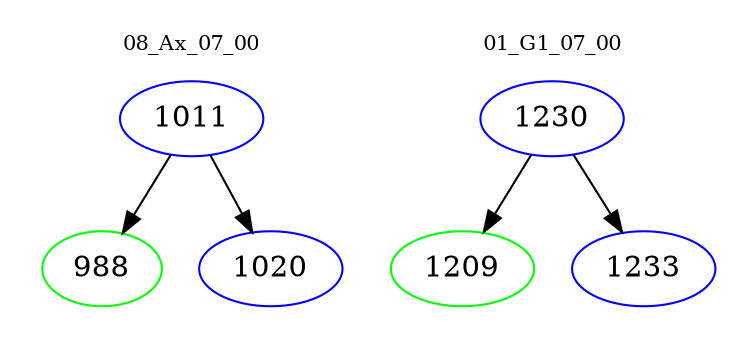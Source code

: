 digraph{
subgraph cluster_0 {
color = white
label = "08_Ax_07_00";
fontsize=10;
T0_1011 [label="1011", color="blue"]
T0_1011 -> T0_988 [color="black"]
T0_988 [label="988", color="green"]
T0_1011 -> T0_1020 [color="black"]
T0_1020 [label="1020", color="blue"]
}
subgraph cluster_1 {
color = white
label = "01_G1_07_00";
fontsize=10;
T1_1230 [label="1230", color="blue"]
T1_1230 -> T1_1209 [color="black"]
T1_1209 [label="1209", color="green"]
T1_1230 -> T1_1233 [color="black"]
T1_1233 [label="1233", color="blue"]
}
}
